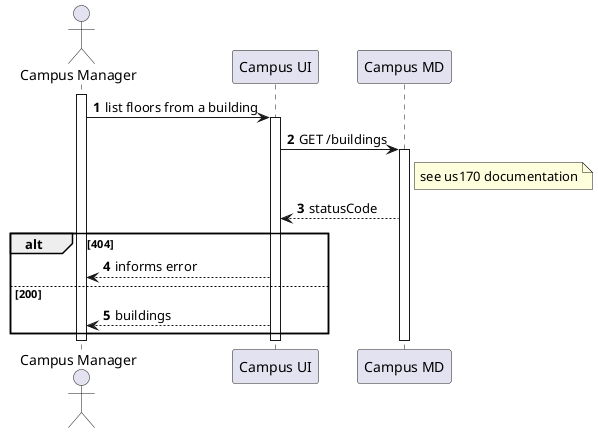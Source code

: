 @startuml
autonumber

actor "Campus Manager" as usr

participant "Campus UI" as ui

participant "Campus MD" as md

activate usr
    usr -> ui : list floors from a building
    activate ui
        ui -> md : GET /buildings
        activate md
            note right of md: see us170 documentation
            md --> ui : statusCode
            alt 404
                ui --> usr : informs error
            else 200
                ui --> usr : buildings
            end
        deactivate md
    deactivate ui
deactivate usr

@enduml
